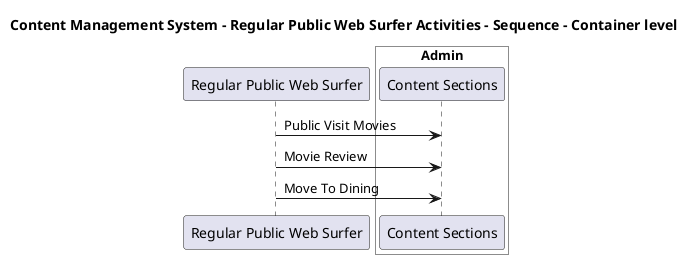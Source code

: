 @startuml

title Content Management System - Regular Public Web Surfer Activities - Sequence - Container level

participant "Regular Public Web Surfer" as ContentManagementSystem.Actors.RegularPublicWebSurfer

box "Admin" #White
    participant "Content Sections" as ContentManagementSystem.SoftwareSystems.Admin.Containers.ContentSections
end box


ContentManagementSystem.Actors.RegularPublicWebSurfer -> ContentManagementSystem.SoftwareSystems.Admin.Containers.ContentSections : Public Visit Movies
ContentManagementSystem.Actors.RegularPublicWebSurfer -> ContentManagementSystem.SoftwareSystems.Admin.Containers.ContentSections : Movie Review
ContentManagementSystem.Actors.RegularPublicWebSurfer -> ContentManagementSystem.SoftwareSystems.Admin.Containers.ContentSections : Move To Dining


@enduml
